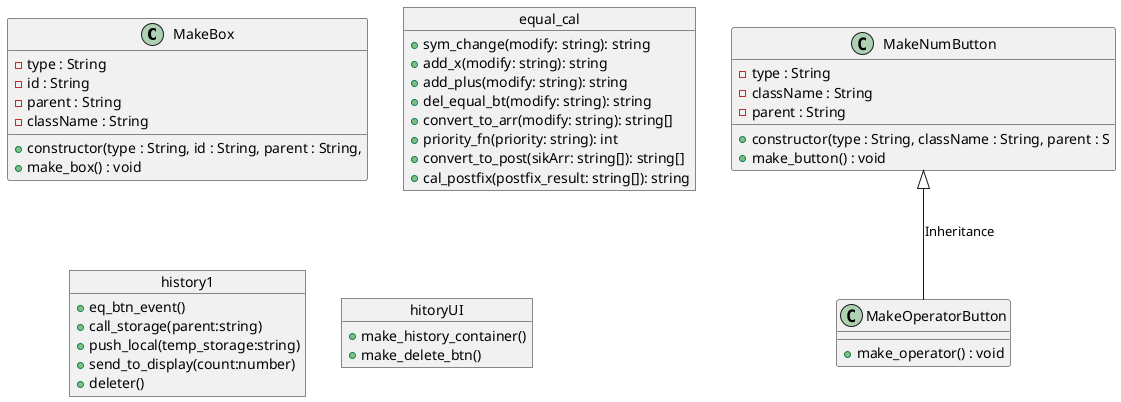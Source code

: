 @startuml
class MakeBox {
-type : String
-id : String
-parent : String
-className : String

+constructor(type : String, id : String, parent : String, 
+make_box() : void
}
class MakeNumButton {
-type : String
-className : String
-parent : String

+constructor(type : String, className : String, parent : S
+make_button() : void
}
class MakeOperatorButton {
+make_operator() : void
}
MakeNumButton <|-- MakeOperatorButton : Inheritance
object equal_cal {
+sym_change(modify: string): string
+add_x(modify: string): string
+add_plus(modify: string): string
+del_equal_bt(modify: string): string
+convert_to_arr(modify: string): string[]
+priority_fn(priority: string): int
+convert_to_post(sikArr: string[]): string[]
+cal_postfix(postfix_result: string[]): string
}

object history1 {
+eq_btn_event()
+call_storage(parent:string)
+push_local(temp_storage:string)
+send_to_display(count:number)
+deleter()
}

object hitoryUI{
+make_history_container()
+make_delete_btn()
}

@enduml

